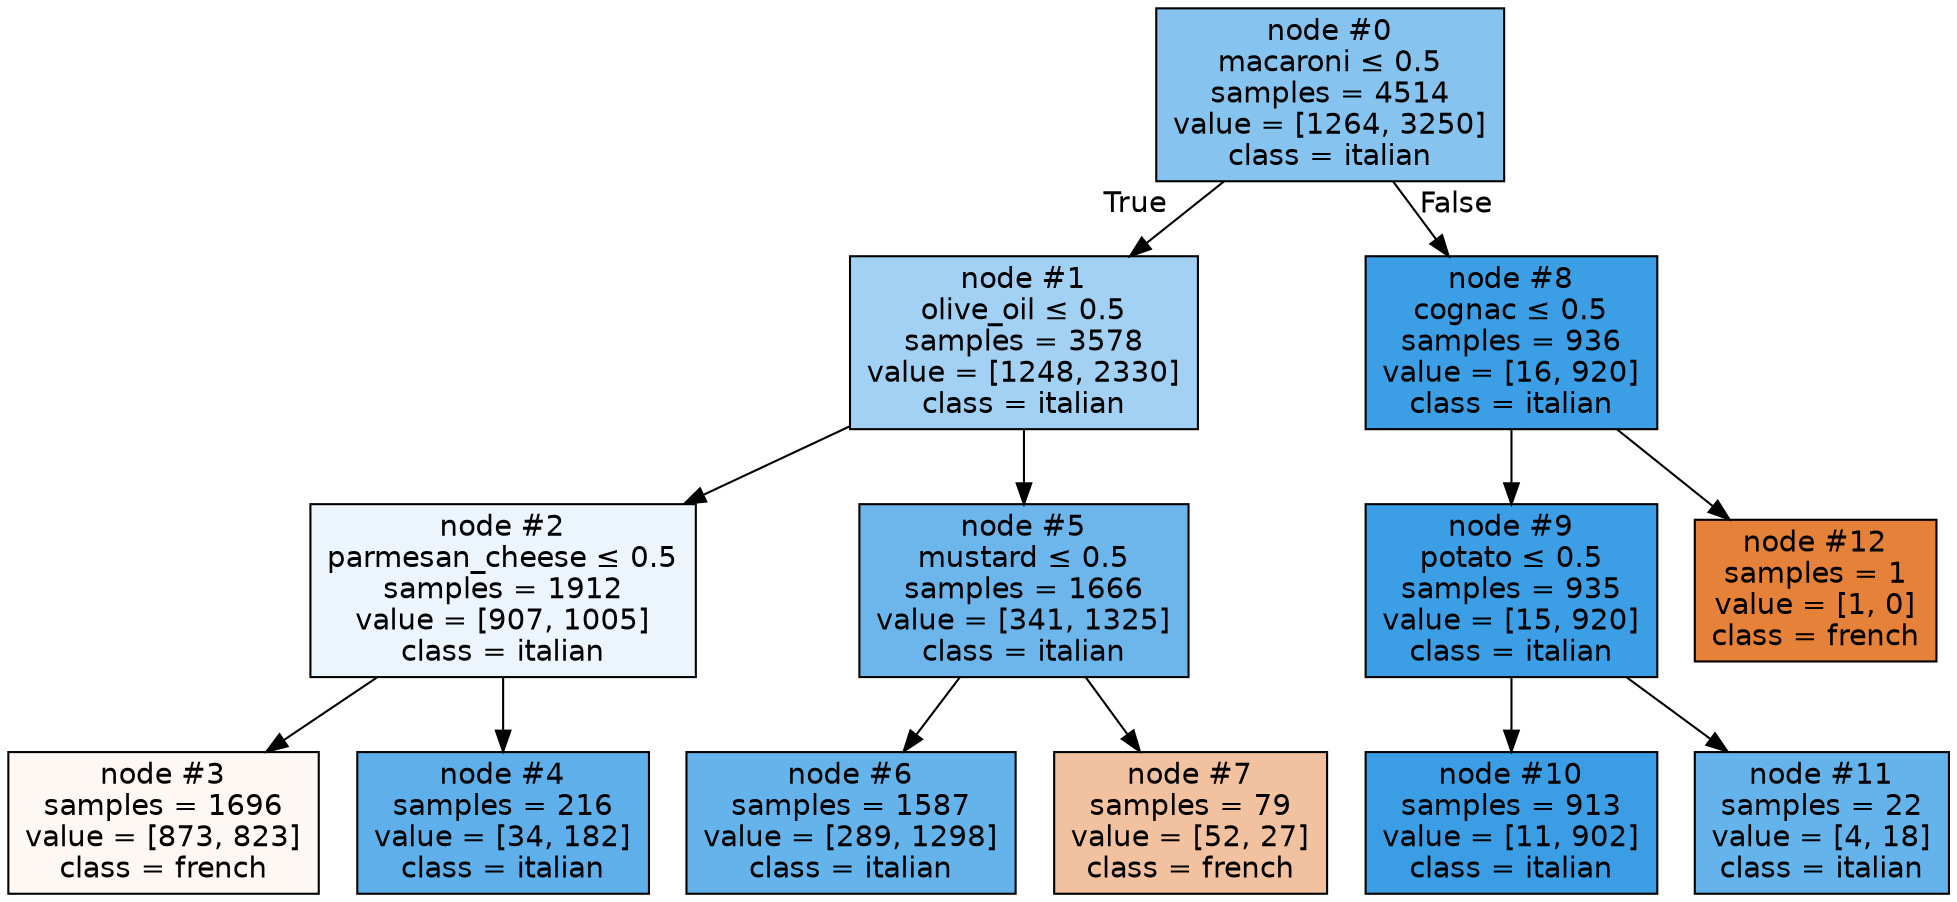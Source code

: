 digraph Tree {
node [shape=box, style="filled", color="black", fontname="helvetica"] ;
edge [fontname="helvetica"] ;
0 [label=<node &#35;0<br/>macaroni &le; 0.5<br/>samples = 4514<br/>value = [1264, 3250]<br/>class = italian>, fillcolor="#86c3ef"] ;
1 [label=<node &#35;1<br/>olive_oil &le; 0.5<br/>samples = 3578<br/>value = [1248, 2330]<br/>class = italian>, fillcolor="#a3d1f3"] ;
0 -> 1 [labeldistance=2.5, labelangle=45, headlabel="True"] ;
2 [label=<node &#35;2<br/>parmesan_cheese &le; 0.5<br/>samples = 1912<br/>value = [907, 1005]<br/>class = italian>, fillcolor="#ecf5fc"] ;
1 -> 2 ;
3 [label=<node &#35;3<br/>samples = 1696<br/>value = [873, 823]<br/>class = french>, fillcolor="#fef8f4"] ;
2 -> 3 ;
4 [label=<node &#35;4<br/>samples = 216<br/>value = [34, 182]<br/>class = italian>, fillcolor="#5eafea"] ;
2 -> 4 ;
5 [label=<node &#35;5<br/>mustard &le; 0.5<br/>samples = 1666<br/>value = [341, 1325]<br/>class = italian>, fillcolor="#6cb6ec"] ;
1 -> 5 ;
6 [label=<node &#35;6<br/>samples = 1587<br/>value = [289, 1298]<br/>class = italian>, fillcolor="#65b3eb"] ;
5 -> 6 ;
7 [label=<node &#35;7<br/>samples = 79<br/>value = [52, 27]<br/>class = french>, fillcolor="#f2c2a0"] ;
5 -> 7 ;
8 [label=<node &#35;8<br/>cognac &le; 0.5<br/>samples = 936<br/>value = [16, 920]<br/>class = italian>, fillcolor="#3c9fe5"] ;
0 -> 8 [labeldistance=2.5, labelangle=-45, headlabel="False"] ;
9 [label=<node &#35;9<br/>potato &le; 0.5<br/>samples = 935<br/>value = [15, 920]<br/>class = italian>, fillcolor="#3c9fe5"] ;
8 -> 9 ;
10 [label=<node &#35;10<br/>samples = 913<br/>value = [11, 902]<br/>class = italian>, fillcolor="#3b9ee5"] ;
9 -> 10 ;
11 [label=<node &#35;11<br/>samples = 22<br/>value = [4, 18]<br/>class = italian>, fillcolor="#65b3eb"] ;
9 -> 11 ;
12 [label=<node &#35;12<br/>samples = 1<br/>value = [1, 0]<br/>class = french>, fillcolor="#e58139"] ;
8 -> 12 ;
}